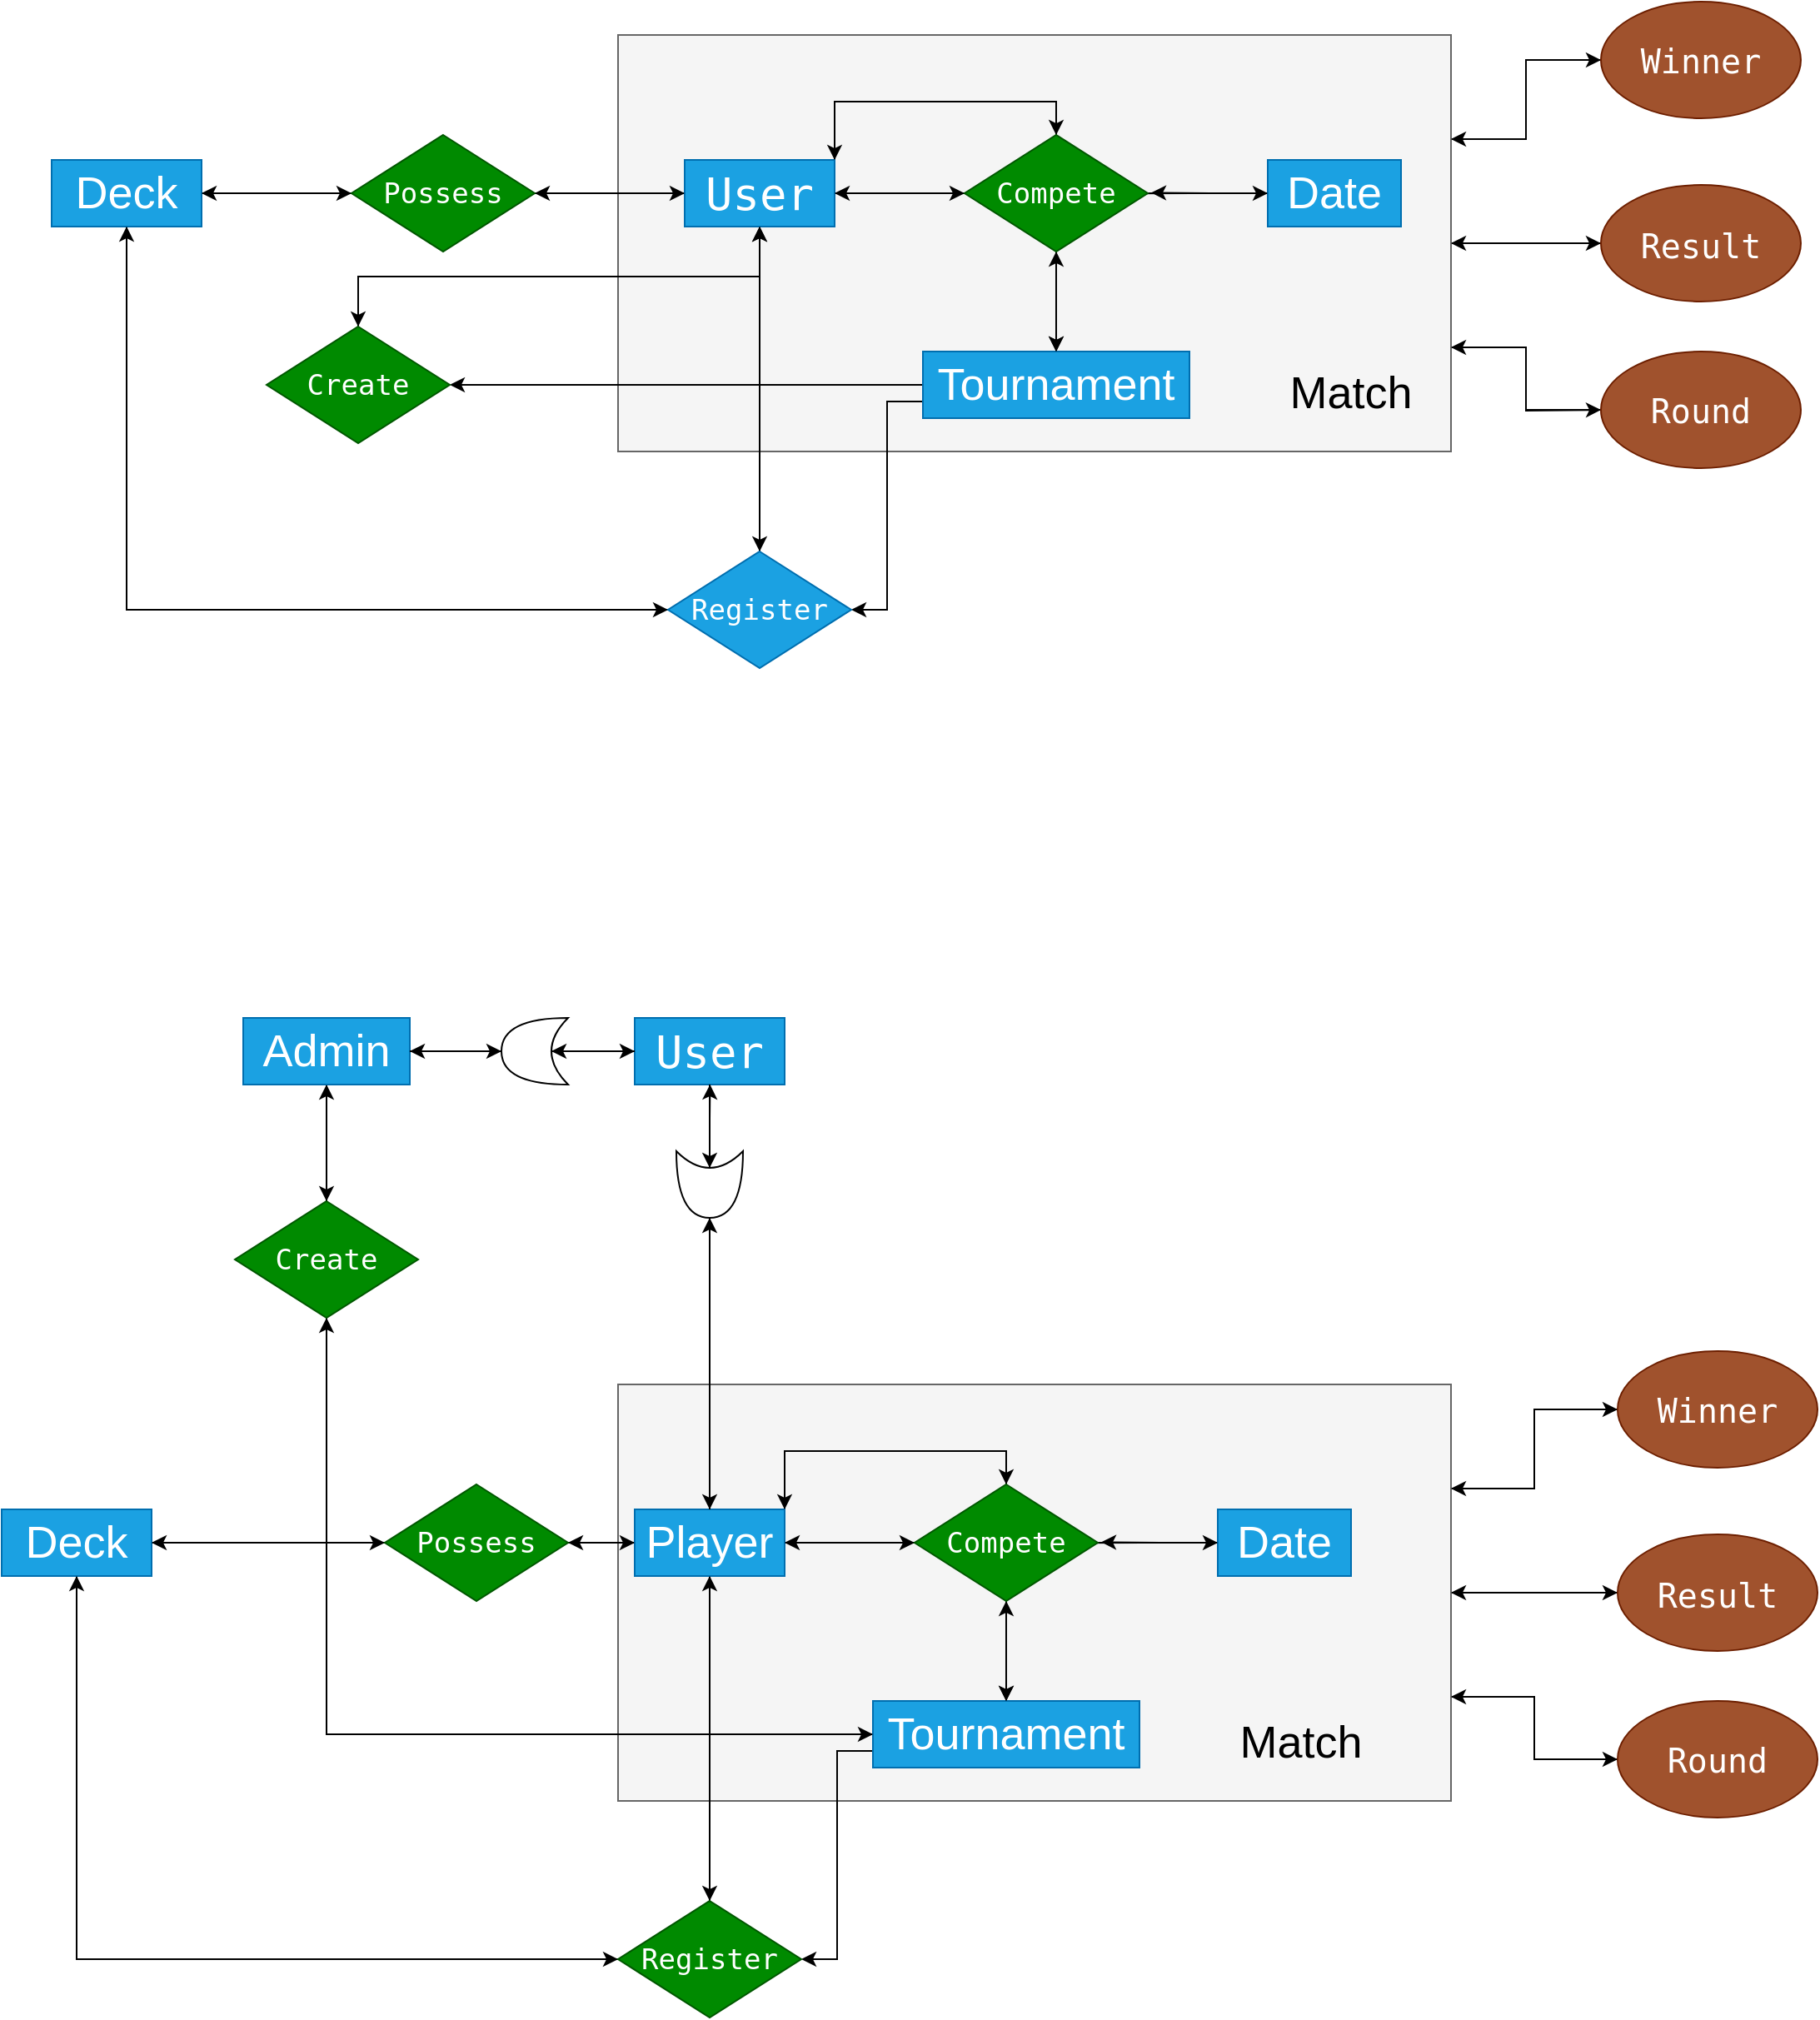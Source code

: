 <mxfile version="21.8.2" type="github">
  <diagram name="Página-1" id="507ssJq4naJnl4tNUfq0">
    <mxGraphModel dx="3663" dy="1540" grid="1" gridSize="10" guides="1" tooltips="1" connect="1" arrows="1" fold="1" page="1" pageScale="1" pageWidth="827" pageHeight="1169" math="0" shadow="0">
      <root>
        <mxCell id="0" />
        <mxCell id="1" parent="0" />
        <mxCell id="hcqY7P8i4j6jx_X3Lm_S-120" style="edgeStyle=orthogonalEdgeStyle;rounded=0;orthogonalLoop=1;jettySize=auto;html=1;exitX=1;exitY=0.5;exitDx=0;exitDy=0;entryX=0;entryY=0.5;entryDx=0;entryDy=0;" edge="1" parent="1" source="hcqY7P8i4j6jx_X3Lm_S-1" target="hcqY7P8i4j6jx_X3Lm_S-118">
          <mxGeometry relative="1" as="geometry" />
        </mxCell>
        <mxCell id="hcqY7P8i4j6jx_X3Lm_S-121" style="edgeStyle=orthogonalEdgeStyle;rounded=0;orthogonalLoop=1;jettySize=auto;html=1;exitX=1;exitY=0.25;exitDx=0;exitDy=0;entryX=0;entryY=0.5;entryDx=0;entryDy=0;" edge="1" parent="1" source="hcqY7P8i4j6jx_X3Lm_S-1" target="hcqY7P8i4j6jx_X3Lm_S-117">
          <mxGeometry relative="1" as="geometry" />
        </mxCell>
        <mxCell id="hcqY7P8i4j6jx_X3Lm_S-122" style="edgeStyle=orthogonalEdgeStyle;rounded=0;orthogonalLoop=1;jettySize=auto;html=1;exitX=1;exitY=0.75;exitDx=0;exitDy=0;" edge="1" parent="1" source="hcqY7P8i4j6jx_X3Lm_S-1">
          <mxGeometry relative="1" as="geometry">
            <mxPoint x="660" y="455" as="targetPoint" />
          </mxGeometry>
        </mxCell>
        <mxCell id="hcqY7P8i4j6jx_X3Lm_S-1" value="" style="rounded=0;whiteSpace=wrap;html=1;fillColor=#f5f5f5;fontColor=#333333;strokeColor=#666666;" vertex="1" parent="1">
          <mxGeometry x="70" y="230" width="500" height="250" as="geometry" />
        </mxCell>
        <mxCell id="hcqY7P8i4j6jx_X3Lm_S-33" style="edgeStyle=orthogonalEdgeStyle;rounded=0;orthogonalLoop=1;jettySize=auto;html=1;exitX=1;exitY=0.5;exitDx=0;exitDy=0;entryX=0;entryY=0.5;entryDx=0;entryDy=0;" edge="1" parent="1" source="hcqY7P8i4j6jx_X3Lm_S-2" target="hcqY7P8i4j6jx_X3Lm_S-30">
          <mxGeometry relative="1" as="geometry" />
        </mxCell>
        <mxCell id="hcqY7P8i4j6jx_X3Lm_S-42" style="edgeStyle=orthogonalEdgeStyle;rounded=0;orthogonalLoop=1;jettySize=auto;html=1;exitX=0.5;exitY=1;exitDx=0;exitDy=0;entryX=0;entryY=0.5;entryDx=0;entryDy=0;" edge="1" parent="1" source="hcqY7P8i4j6jx_X3Lm_S-2" target="hcqY7P8i4j6jx_X3Lm_S-36">
          <mxGeometry relative="1" as="geometry" />
        </mxCell>
        <mxCell id="hcqY7P8i4j6jx_X3Lm_S-2" value="&lt;font style=&quot;font-size: 27px;&quot;&gt;Deck&lt;/font&gt;" style="rounded=0;whiteSpace=wrap;html=1;fillColor=#1ba1e2;strokeColor=#006EAF;fontColor=#ffffff;" vertex="1" parent="1">
          <mxGeometry x="-270" y="305" width="90" height="40" as="geometry" />
        </mxCell>
        <mxCell id="hcqY7P8i4j6jx_X3Lm_S-29" style="edgeStyle=orthogonalEdgeStyle;rounded=0;orthogonalLoop=1;jettySize=auto;html=1;exitX=0.5;exitY=0;exitDx=0;exitDy=0;entryX=0.5;entryY=1;entryDx=0;entryDy=0;" edge="1" parent="1" source="hcqY7P8i4j6jx_X3Lm_S-3" target="hcqY7P8i4j6jx_X3Lm_S-10">
          <mxGeometry relative="1" as="geometry" />
        </mxCell>
        <mxCell id="hcqY7P8i4j6jx_X3Lm_S-35" style="edgeStyle=orthogonalEdgeStyle;rounded=0;orthogonalLoop=1;jettySize=auto;html=1;exitX=0;exitY=0.75;exitDx=0;exitDy=0;entryX=1;entryY=0.5;entryDx=0;entryDy=0;" edge="1" parent="1" source="hcqY7P8i4j6jx_X3Lm_S-3" target="hcqY7P8i4j6jx_X3Lm_S-36">
          <mxGeometry relative="1" as="geometry">
            <mxPoint x="-160.0" y="449.667" as="targetPoint" />
          </mxGeometry>
        </mxCell>
        <mxCell id="hcqY7P8i4j6jx_X3Lm_S-48" style="edgeStyle=orthogonalEdgeStyle;rounded=0;orthogonalLoop=1;jettySize=auto;html=1;exitX=0;exitY=0.5;exitDx=0;exitDy=0;entryX=1;entryY=0.5;entryDx=0;entryDy=0;" edge="1" parent="1" source="hcqY7P8i4j6jx_X3Lm_S-3" target="hcqY7P8i4j6jx_X3Lm_S-45">
          <mxGeometry relative="1" as="geometry" />
        </mxCell>
        <mxCell id="hcqY7P8i4j6jx_X3Lm_S-3" value="&lt;font style=&quot;font-size: 27px;&quot;&gt;Tournament&lt;/font&gt;" style="rounded=0;whiteSpace=wrap;html=1;fillColor=#1ba1e2;strokeColor=#006EAF;fontColor=#ffffff;" vertex="1" parent="1">
          <mxGeometry x="253" y="420" width="160" height="40" as="geometry" />
        </mxCell>
        <mxCell id="hcqY7P8i4j6jx_X3Lm_S-11" style="edgeStyle=orthogonalEdgeStyle;rounded=0;orthogonalLoop=1;jettySize=auto;html=1;entryX=0;entryY=0.5;entryDx=0;entryDy=0;" edge="1" parent="1" source="hcqY7P8i4j6jx_X3Lm_S-4" target="hcqY7P8i4j6jx_X3Lm_S-10">
          <mxGeometry relative="1" as="geometry" />
        </mxCell>
        <mxCell id="hcqY7P8i4j6jx_X3Lm_S-14" style="edgeStyle=orthogonalEdgeStyle;rounded=0;orthogonalLoop=1;jettySize=auto;html=1;exitX=1;exitY=0;exitDx=0;exitDy=0;entryX=0.5;entryY=0;entryDx=0;entryDy=0;" edge="1" parent="1" source="hcqY7P8i4j6jx_X3Lm_S-4" target="hcqY7P8i4j6jx_X3Lm_S-10">
          <mxGeometry relative="1" as="geometry" />
        </mxCell>
        <mxCell id="hcqY7P8i4j6jx_X3Lm_S-31" style="edgeStyle=orthogonalEdgeStyle;rounded=0;orthogonalLoop=1;jettySize=auto;html=1;exitX=0;exitY=0.5;exitDx=0;exitDy=0;entryX=1;entryY=0.5;entryDx=0;entryDy=0;" edge="1" parent="1" source="hcqY7P8i4j6jx_X3Lm_S-4" target="hcqY7P8i4j6jx_X3Lm_S-30">
          <mxGeometry relative="1" as="geometry" />
        </mxCell>
        <mxCell id="hcqY7P8i4j6jx_X3Lm_S-40" style="edgeStyle=orthogonalEdgeStyle;rounded=0;orthogonalLoop=1;jettySize=auto;html=1;exitX=0.5;exitY=1;exitDx=0;exitDy=0;" edge="1" parent="1" source="hcqY7P8i4j6jx_X3Lm_S-4" target="hcqY7P8i4j6jx_X3Lm_S-36">
          <mxGeometry relative="1" as="geometry" />
        </mxCell>
        <mxCell id="hcqY7P8i4j6jx_X3Lm_S-44" style="edgeStyle=orthogonalEdgeStyle;rounded=0;orthogonalLoop=1;jettySize=auto;html=1;exitX=0.5;exitY=1;exitDx=0;exitDy=0;entryX=0.5;entryY=0;entryDx=0;entryDy=0;" edge="1" parent="1" source="hcqY7P8i4j6jx_X3Lm_S-4" target="hcqY7P8i4j6jx_X3Lm_S-45">
          <mxGeometry relative="1" as="geometry">
            <mxPoint x="-90.0" y="430" as="targetPoint" />
          </mxGeometry>
        </mxCell>
        <mxCell id="hcqY7P8i4j6jx_X3Lm_S-4" value="&lt;pre dir=&quot;ltr&quot; style=&quot;text-align: left; line-height: 100%; font-size: 27px;&quot; id=&quot;tw-target-text&quot; data-placeholder=&quot;Traducción&quot; class=&quot;tw-data-text tw-text-large tw-ta&quot;&gt;&lt;font style=&quot;font-size: 27px;&quot;&gt;User&lt;/font&gt;&lt;/pre&gt;" style="rounded=0;whiteSpace=wrap;html=1;fillColor=#1ba1e2;strokeColor=#006EAF;fontColor=#ffffff;" vertex="1" parent="1">
          <mxGeometry x="110" y="305" width="90" height="40" as="geometry" />
        </mxCell>
        <mxCell id="hcqY7P8i4j6jx_X3Lm_S-20" style="edgeStyle=orthogonalEdgeStyle;rounded=0;orthogonalLoop=1;jettySize=auto;html=1;exitX=0;exitY=0.5;exitDx=0;exitDy=0;" edge="1" parent="1" source="hcqY7P8i4j6jx_X3Lm_S-8">
          <mxGeometry relative="1" as="geometry">
            <mxPoint x="370" y="325.143" as="targetPoint" />
          </mxGeometry>
        </mxCell>
        <mxCell id="hcqY7P8i4j6jx_X3Lm_S-38" style="edgeStyle=orthogonalEdgeStyle;rounded=0;orthogonalLoop=1;jettySize=auto;html=1;exitX=0;exitY=0.5;exitDx=0;exitDy=0;" edge="1" parent="1" source="hcqY7P8i4j6jx_X3Lm_S-8">
          <mxGeometry relative="1" as="geometry">
            <mxPoint x="390" y="324.667" as="targetPoint" />
          </mxGeometry>
        </mxCell>
        <mxCell id="hcqY7P8i4j6jx_X3Lm_S-8" value="&lt;font style=&quot;font-size: 27px;&quot;&gt;Date&lt;/font&gt;" style="rounded=0;whiteSpace=wrap;html=1;fillColor=#1ba1e2;strokeColor=#006EAF;fontColor=#ffffff;" vertex="1" parent="1">
          <mxGeometry x="460" y="305" width="80" height="40" as="geometry" />
        </mxCell>
        <mxCell id="hcqY7P8i4j6jx_X3Lm_S-12" style="edgeStyle=orthogonalEdgeStyle;rounded=0;orthogonalLoop=1;jettySize=auto;html=1;" edge="1" parent="1" source="hcqY7P8i4j6jx_X3Lm_S-10" target="hcqY7P8i4j6jx_X3Lm_S-4">
          <mxGeometry relative="1" as="geometry" />
        </mxCell>
        <mxCell id="hcqY7P8i4j6jx_X3Lm_S-15" style="edgeStyle=orthogonalEdgeStyle;rounded=0;orthogonalLoop=1;jettySize=auto;html=1;exitX=0.5;exitY=0;exitDx=0;exitDy=0;entryX=1;entryY=0;entryDx=0;entryDy=0;" edge="1" parent="1" source="hcqY7P8i4j6jx_X3Lm_S-10" target="hcqY7P8i4j6jx_X3Lm_S-4">
          <mxGeometry relative="1" as="geometry" />
        </mxCell>
        <mxCell id="hcqY7P8i4j6jx_X3Lm_S-19" style="edgeStyle=orthogonalEdgeStyle;rounded=0;orthogonalLoop=1;jettySize=auto;html=1;exitX=1;exitY=0.5;exitDx=0;exitDy=0;entryX=1;entryY=0.5;entryDx=0;entryDy=0;" edge="1" parent="1" source="hcqY7P8i4j6jx_X3Lm_S-10" target="hcqY7P8i4j6jx_X3Lm_S-10">
          <mxGeometry relative="1" as="geometry" />
        </mxCell>
        <mxCell id="hcqY7P8i4j6jx_X3Lm_S-28" style="edgeStyle=orthogonalEdgeStyle;rounded=0;orthogonalLoop=1;jettySize=auto;html=1;exitX=0.5;exitY=1;exitDx=0;exitDy=0;entryX=0.5;entryY=0;entryDx=0;entryDy=0;" edge="1" parent="1" source="hcqY7P8i4j6jx_X3Lm_S-10" target="hcqY7P8i4j6jx_X3Lm_S-3">
          <mxGeometry relative="1" as="geometry" />
        </mxCell>
        <mxCell id="hcqY7P8i4j6jx_X3Lm_S-39" style="edgeStyle=orthogonalEdgeStyle;rounded=0;orthogonalLoop=1;jettySize=auto;html=1;exitX=1;exitY=0.5;exitDx=0;exitDy=0;entryX=0;entryY=0.5;entryDx=0;entryDy=0;" edge="1" parent="1" source="hcqY7P8i4j6jx_X3Lm_S-10" target="hcqY7P8i4j6jx_X3Lm_S-8">
          <mxGeometry relative="1" as="geometry" />
        </mxCell>
        <mxCell id="hcqY7P8i4j6jx_X3Lm_S-43" value="" style="edgeStyle=orthogonalEdgeStyle;rounded=0;orthogonalLoop=1;jettySize=auto;html=1;" edge="1" parent="1" source="hcqY7P8i4j6jx_X3Lm_S-10" target="hcqY7P8i4j6jx_X3Lm_S-3">
          <mxGeometry relative="1" as="geometry" />
        </mxCell>
        <mxCell id="hcqY7P8i4j6jx_X3Lm_S-10" value="&lt;pre dir=&quot;ltr&quot; style=&quot;text-align:left&quot; id=&quot;tw-target-text&quot; data-placeholder=&quot;Traducción&quot; class=&quot;tw-data-text tw-text-large tw-ta&quot;&gt;&lt;span style=&quot;font-size: 17px;&quot; lang=&quot;en&quot; class=&quot;Y2IQFc&quot;&gt;Compete&lt;/span&gt;&lt;/pre&gt;" style="rhombus;whiteSpace=wrap;html=1;fillColor=#008a00;fontColor=#ffffff;strokeColor=#005700;" vertex="1" parent="1">
          <mxGeometry x="278" y="290" width="110" height="70" as="geometry" />
        </mxCell>
        <mxCell id="hcqY7P8i4j6jx_X3Lm_S-16" style="edgeStyle=orthogonalEdgeStyle;rounded=0;orthogonalLoop=1;jettySize=auto;html=1;exitX=0.5;exitY=1;exitDx=0;exitDy=0;" edge="1" parent="1" source="hcqY7P8i4j6jx_X3Lm_S-10" target="hcqY7P8i4j6jx_X3Lm_S-10">
          <mxGeometry relative="1" as="geometry" />
        </mxCell>
        <mxCell id="hcqY7P8i4j6jx_X3Lm_S-22" style="edgeStyle=orthogonalEdgeStyle;rounded=0;orthogonalLoop=1;jettySize=auto;html=1;exitX=0.5;exitY=1;exitDx=0;exitDy=0;" edge="1" parent="1" source="hcqY7P8i4j6jx_X3Lm_S-1" target="hcqY7P8i4j6jx_X3Lm_S-1">
          <mxGeometry relative="1" as="geometry" />
        </mxCell>
        <mxCell id="hcqY7P8i4j6jx_X3Lm_S-24" value="&lt;font style=&quot;font-size: 27px;&quot;&gt;Match&lt;/font&gt;" style="text;html=1;strokeColor=none;fillColor=none;align=center;verticalAlign=middle;whiteSpace=wrap;rounded=0;" vertex="1" parent="1">
          <mxGeometry x="480" y="430" width="60" height="30" as="geometry" />
        </mxCell>
        <mxCell id="hcqY7P8i4j6jx_X3Lm_S-32" style="edgeStyle=orthogonalEdgeStyle;rounded=0;orthogonalLoop=1;jettySize=auto;html=1;exitX=1;exitY=0.5;exitDx=0;exitDy=0;entryX=0;entryY=0.5;entryDx=0;entryDy=0;" edge="1" parent="1" source="hcqY7P8i4j6jx_X3Lm_S-30" target="hcqY7P8i4j6jx_X3Lm_S-4">
          <mxGeometry relative="1" as="geometry" />
        </mxCell>
        <mxCell id="hcqY7P8i4j6jx_X3Lm_S-34" style="edgeStyle=orthogonalEdgeStyle;rounded=0;orthogonalLoop=1;jettySize=auto;html=1;exitX=0;exitY=0.5;exitDx=0;exitDy=0;entryX=1;entryY=0.5;entryDx=0;entryDy=0;" edge="1" parent="1" source="hcqY7P8i4j6jx_X3Lm_S-30" target="hcqY7P8i4j6jx_X3Lm_S-2">
          <mxGeometry relative="1" as="geometry" />
        </mxCell>
        <mxCell id="hcqY7P8i4j6jx_X3Lm_S-30" value="&lt;div class=&quot;QmZWSe&quot;&gt;&lt;div class=&quot;DHcWmd&quot;&gt;&lt;/div&gt;&lt;/div&gt;&lt;pre dir=&quot;ltr&quot; style=&quot;text-align: left; font-size: 17px;&quot; id=&quot;tw-target-text&quot; data-placeholder=&quot;Traducción&quot; class=&quot;tw-data-text tw-text-large tw-ta&quot;&gt;Possess&lt;/pre&gt;" style="rhombus;whiteSpace=wrap;html=1;fillColor=#008a00;fontColor=#ffffff;strokeColor=#005700;" vertex="1" parent="1">
          <mxGeometry x="-90" y="290" width="110" height="70" as="geometry" />
        </mxCell>
        <mxCell id="hcqY7P8i4j6jx_X3Lm_S-41" style="edgeStyle=orthogonalEdgeStyle;rounded=0;orthogonalLoop=1;jettySize=auto;html=1;exitX=0;exitY=0.5;exitDx=0;exitDy=0;entryX=0.5;entryY=1;entryDx=0;entryDy=0;" edge="1" parent="1" source="hcqY7P8i4j6jx_X3Lm_S-36" target="hcqY7P8i4j6jx_X3Lm_S-2">
          <mxGeometry relative="1" as="geometry" />
        </mxCell>
        <mxCell id="hcqY7P8i4j6jx_X3Lm_S-50" style="edgeStyle=orthogonalEdgeStyle;rounded=0;orthogonalLoop=1;jettySize=auto;html=1;exitX=0.5;exitY=0;exitDx=0;exitDy=0;entryX=0.5;entryY=1;entryDx=0;entryDy=0;" edge="1" parent="1" source="hcqY7P8i4j6jx_X3Lm_S-36" target="hcqY7P8i4j6jx_X3Lm_S-4">
          <mxGeometry relative="1" as="geometry" />
        </mxCell>
        <mxCell id="hcqY7P8i4j6jx_X3Lm_S-36" value="&lt;pre dir=&quot;ltr&quot; style=&quot;text-align: left; font-size: 17px;&quot; id=&quot;tw-target-text&quot; data-placeholder=&quot;Traducción&quot; class=&quot;tw-data-text tw-text-large tw-ta&quot;&gt;Register&lt;/pre&gt;" style="rhombus;whiteSpace=wrap;html=1;fillColor=#1ba1e2;fontColor=#ffffff;strokeColor=#006EAF;" vertex="1" parent="1">
          <mxGeometry x="100" y="540" width="110" height="70" as="geometry" />
        </mxCell>
        <mxCell id="hcqY7P8i4j6jx_X3Lm_S-49" style="edgeStyle=orthogonalEdgeStyle;rounded=0;orthogonalLoop=1;jettySize=auto;html=1;exitX=0.5;exitY=0;exitDx=0;exitDy=0;" edge="1" parent="1" source="hcqY7P8i4j6jx_X3Lm_S-45" target="hcqY7P8i4j6jx_X3Lm_S-4">
          <mxGeometry relative="1" as="geometry" />
        </mxCell>
        <mxCell id="hcqY7P8i4j6jx_X3Lm_S-45" value="&lt;pre dir=&quot;ltr&quot; style=&quot;text-align: left; font-size: 17px;&quot; id=&quot;tw-target-text&quot; data-placeholder=&quot;Traducción&quot; class=&quot;tw-data-text tw-text-large tw-ta&quot;&gt;&lt;span lang=&quot;en&quot; class=&quot;Y2IQFc&quot; style=&quot;font-size: 17px;&quot;&gt;Create&lt;/span&gt;&lt;/pre&gt;" style="rhombus;whiteSpace=wrap;html=1;fontSize=17;fillColor=#008a00;fontColor=#ffffff;strokeColor=#005700;" vertex="1" parent="1">
          <mxGeometry x="-141" y="405" width="110" height="70" as="geometry" />
        </mxCell>
        <mxCell id="hcqY7P8i4j6jx_X3Lm_S-111" style="edgeStyle=orthogonalEdgeStyle;rounded=0;orthogonalLoop=1;jettySize=auto;html=1;exitX=1;exitY=0.25;exitDx=0;exitDy=0;entryX=0;entryY=0.5;entryDx=0;entryDy=0;" edge="1" parent="1" source="hcqY7P8i4j6jx_X3Lm_S-51" target="hcqY7P8i4j6jx_X3Lm_S-107">
          <mxGeometry relative="1" as="geometry" />
        </mxCell>
        <mxCell id="hcqY7P8i4j6jx_X3Lm_S-113" style="edgeStyle=orthogonalEdgeStyle;rounded=0;orthogonalLoop=1;jettySize=auto;html=1;exitX=1;exitY=0.5;exitDx=0;exitDy=0;entryX=0;entryY=0.5;entryDx=0;entryDy=0;" edge="1" parent="1" source="hcqY7P8i4j6jx_X3Lm_S-51" target="hcqY7P8i4j6jx_X3Lm_S-108">
          <mxGeometry relative="1" as="geometry">
            <mxPoint x="660" y="1164.5" as="targetPoint" />
          </mxGeometry>
        </mxCell>
        <mxCell id="hcqY7P8i4j6jx_X3Lm_S-116" style="edgeStyle=orthogonalEdgeStyle;rounded=0;orthogonalLoop=1;jettySize=auto;html=1;exitX=1;exitY=0.75;exitDx=0;exitDy=0;entryX=0;entryY=0.5;entryDx=0;entryDy=0;" edge="1" parent="1" source="hcqY7P8i4j6jx_X3Lm_S-51" target="hcqY7P8i4j6jx_X3Lm_S-109">
          <mxGeometry relative="1" as="geometry" />
        </mxCell>
        <mxCell id="hcqY7P8i4j6jx_X3Lm_S-51" value="" style="rounded=0;whiteSpace=wrap;html=1;fillColor=#f5f5f5;fontColor=#333333;strokeColor=#666666;" vertex="1" parent="1">
          <mxGeometry x="70" y="1040" width="500" height="250" as="geometry" />
        </mxCell>
        <mxCell id="hcqY7P8i4j6jx_X3Lm_S-52" style="edgeStyle=orthogonalEdgeStyle;rounded=0;orthogonalLoop=1;jettySize=auto;html=1;exitX=1;exitY=0.5;exitDx=0;exitDy=0;entryX=0;entryY=0.5;entryDx=0;entryDy=0;" edge="1" parent="1" source="hcqY7P8i4j6jx_X3Lm_S-54" target="hcqY7P8i4j6jx_X3Lm_S-80">
          <mxGeometry relative="1" as="geometry" />
        </mxCell>
        <mxCell id="hcqY7P8i4j6jx_X3Lm_S-53" style="edgeStyle=orthogonalEdgeStyle;rounded=0;orthogonalLoop=1;jettySize=auto;html=1;exitX=0.5;exitY=1;exitDx=0;exitDy=0;entryX=0;entryY=0.5;entryDx=0;entryDy=0;" edge="1" parent="1" source="hcqY7P8i4j6jx_X3Lm_S-54" target="hcqY7P8i4j6jx_X3Lm_S-83">
          <mxGeometry relative="1" as="geometry" />
        </mxCell>
        <mxCell id="hcqY7P8i4j6jx_X3Lm_S-54" value="&lt;font style=&quot;font-size: 27px;&quot;&gt;Deck&lt;/font&gt;" style="rounded=0;whiteSpace=wrap;html=1;fillColor=#1ba1e2;strokeColor=#006EAF;fontColor=#ffffff;" vertex="1" parent="1">
          <mxGeometry x="-300" y="1115" width="90" height="40" as="geometry" />
        </mxCell>
        <mxCell id="hcqY7P8i4j6jx_X3Lm_S-55" style="edgeStyle=orthogonalEdgeStyle;rounded=0;orthogonalLoop=1;jettySize=auto;html=1;exitX=0.5;exitY=0;exitDx=0;exitDy=0;entryX=0.5;entryY=1;entryDx=0;entryDy=0;" edge="1" parent="1" source="hcqY7P8i4j6jx_X3Lm_S-58" target="hcqY7P8i4j6jx_X3Lm_S-74">
          <mxGeometry relative="1" as="geometry" />
        </mxCell>
        <mxCell id="hcqY7P8i4j6jx_X3Lm_S-56" style="edgeStyle=orthogonalEdgeStyle;rounded=0;orthogonalLoop=1;jettySize=auto;html=1;exitX=0;exitY=0.75;exitDx=0;exitDy=0;entryX=1;entryY=0.5;entryDx=0;entryDy=0;" edge="1" parent="1" source="hcqY7P8i4j6jx_X3Lm_S-58" target="hcqY7P8i4j6jx_X3Lm_S-83">
          <mxGeometry relative="1" as="geometry">
            <mxPoint x="-190.0" y="1259.667" as="targetPoint" />
          </mxGeometry>
        </mxCell>
        <mxCell id="hcqY7P8i4j6jx_X3Lm_S-102" style="edgeStyle=orthogonalEdgeStyle;rounded=0;orthogonalLoop=1;jettySize=auto;html=1;exitX=0;exitY=0.5;exitDx=0;exitDy=0;entryX=0.5;entryY=1;entryDx=0;entryDy=0;" edge="1" parent="1" source="hcqY7P8i4j6jx_X3Lm_S-58" target="hcqY7P8i4j6jx_X3Lm_S-85">
          <mxGeometry relative="1" as="geometry" />
        </mxCell>
        <mxCell id="hcqY7P8i4j6jx_X3Lm_S-58" value="&lt;font style=&quot;font-size: 27px;&quot;&gt;Tournament&lt;/font&gt;" style="rounded=0;whiteSpace=wrap;html=1;fillColor=#1ba1e2;strokeColor=#006EAF;fontColor=#ffffff;" vertex="1" parent="1">
          <mxGeometry x="223" y="1230" width="160" height="40" as="geometry" />
        </mxCell>
        <mxCell id="hcqY7P8i4j6jx_X3Lm_S-59" style="edgeStyle=orthogonalEdgeStyle;rounded=0;orthogonalLoop=1;jettySize=auto;html=1;entryX=0;entryY=0.5;entryDx=0;entryDy=0;" edge="1" parent="1" source="hcqY7P8i4j6jx_X3Lm_S-64" target="hcqY7P8i4j6jx_X3Lm_S-74">
          <mxGeometry relative="1" as="geometry" />
        </mxCell>
        <mxCell id="hcqY7P8i4j6jx_X3Lm_S-60" style="edgeStyle=orthogonalEdgeStyle;rounded=0;orthogonalLoop=1;jettySize=auto;html=1;exitX=1;exitY=0;exitDx=0;exitDy=0;entryX=0.5;entryY=0;entryDx=0;entryDy=0;" edge="1" parent="1" source="hcqY7P8i4j6jx_X3Lm_S-64" target="hcqY7P8i4j6jx_X3Lm_S-74">
          <mxGeometry relative="1" as="geometry" />
        </mxCell>
        <mxCell id="hcqY7P8i4j6jx_X3Lm_S-61" style="edgeStyle=orthogonalEdgeStyle;rounded=0;orthogonalLoop=1;jettySize=auto;html=1;exitX=0;exitY=0.5;exitDx=0;exitDy=0;entryX=1;entryY=0.5;entryDx=0;entryDy=0;" edge="1" parent="1" source="hcqY7P8i4j6jx_X3Lm_S-64" target="hcqY7P8i4j6jx_X3Lm_S-80">
          <mxGeometry relative="1" as="geometry" />
        </mxCell>
        <mxCell id="hcqY7P8i4j6jx_X3Lm_S-62" style="edgeStyle=orthogonalEdgeStyle;rounded=0;orthogonalLoop=1;jettySize=auto;html=1;exitX=0.5;exitY=1;exitDx=0;exitDy=0;" edge="1" parent="1" source="hcqY7P8i4j6jx_X3Lm_S-64" target="hcqY7P8i4j6jx_X3Lm_S-83">
          <mxGeometry relative="1" as="geometry" />
        </mxCell>
        <mxCell id="hcqY7P8i4j6jx_X3Lm_S-64" value="Player" style="rounded=0;whiteSpace=wrap;html=1;fillColor=#1ba1e2;strokeColor=#006EAF;fontSize=27;fontColor=#ffffff;" vertex="1" parent="1">
          <mxGeometry x="80" y="1115" width="90" height="40" as="geometry" />
        </mxCell>
        <mxCell id="hcqY7P8i4j6jx_X3Lm_S-65" style="edgeStyle=orthogonalEdgeStyle;rounded=0;orthogonalLoop=1;jettySize=auto;html=1;exitX=0;exitY=0.5;exitDx=0;exitDy=0;" edge="1" parent="1" source="hcqY7P8i4j6jx_X3Lm_S-67">
          <mxGeometry relative="1" as="geometry">
            <mxPoint x="340" y="1135.143" as="targetPoint" />
          </mxGeometry>
        </mxCell>
        <mxCell id="hcqY7P8i4j6jx_X3Lm_S-66" style="edgeStyle=orthogonalEdgeStyle;rounded=0;orthogonalLoop=1;jettySize=auto;html=1;exitX=0;exitY=0.5;exitDx=0;exitDy=0;" edge="1" parent="1" source="hcqY7P8i4j6jx_X3Lm_S-67">
          <mxGeometry relative="1" as="geometry">
            <mxPoint x="360" y="1134.667" as="targetPoint" />
          </mxGeometry>
        </mxCell>
        <mxCell id="hcqY7P8i4j6jx_X3Lm_S-67" value="&lt;font style=&quot;font-size: 27px;&quot;&gt;Date&lt;/font&gt;" style="rounded=0;whiteSpace=wrap;html=1;fillColor=#1ba1e2;strokeColor=#006EAF;fontColor=#ffffff;" vertex="1" parent="1">
          <mxGeometry x="430" y="1115" width="80" height="40" as="geometry" />
        </mxCell>
        <mxCell id="hcqY7P8i4j6jx_X3Lm_S-68" style="edgeStyle=orthogonalEdgeStyle;rounded=0;orthogonalLoop=1;jettySize=auto;html=1;" edge="1" parent="1" source="hcqY7P8i4j6jx_X3Lm_S-74" target="hcqY7P8i4j6jx_X3Lm_S-64">
          <mxGeometry relative="1" as="geometry" />
        </mxCell>
        <mxCell id="hcqY7P8i4j6jx_X3Lm_S-69" style="edgeStyle=orthogonalEdgeStyle;rounded=0;orthogonalLoop=1;jettySize=auto;html=1;exitX=0.5;exitY=0;exitDx=0;exitDy=0;entryX=1;entryY=0;entryDx=0;entryDy=0;" edge="1" parent="1" source="hcqY7P8i4j6jx_X3Lm_S-74" target="hcqY7P8i4j6jx_X3Lm_S-64">
          <mxGeometry relative="1" as="geometry" />
        </mxCell>
        <mxCell id="hcqY7P8i4j6jx_X3Lm_S-70" style="edgeStyle=orthogonalEdgeStyle;rounded=0;orthogonalLoop=1;jettySize=auto;html=1;exitX=1;exitY=0.5;exitDx=0;exitDy=0;entryX=1;entryY=0.5;entryDx=0;entryDy=0;" edge="1" parent="1" source="hcqY7P8i4j6jx_X3Lm_S-74" target="hcqY7P8i4j6jx_X3Lm_S-74">
          <mxGeometry relative="1" as="geometry" />
        </mxCell>
        <mxCell id="hcqY7P8i4j6jx_X3Lm_S-71" style="edgeStyle=orthogonalEdgeStyle;rounded=0;orthogonalLoop=1;jettySize=auto;html=1;exitX=0.5;exitY=1;exitDx=0;exitDy=0;entryX=0.5;entryY=0;entryDx=0;entryDy=0;" edge="1" parent="1" source="hcqY7P8i4j6jx_X3Lm_S-74" target="hcqY7P8i4j6jx_X3Lm_S-58">
          <mxGeometry relative="1" as="geometry" />
        </mxCell>
        <mxCell id="hcqY7P8i4j6jx_X3Lm_S-72" style="edgeStyle=orthogonalEdgeStyle;rounded=0;orthogonalLoop=1;jettySize=auto;html=1;exitX=1;exitY=0.5;exitDx=0;exitDy=0;entryX=0;entryY=0.5;entryDx=0;entryDy=0;" edge="1" parent="1" source="hcqY7P8i4j6jx_X3Lm_S-74" target="hcqY7P8i4j6jx_X3Lm_S-67">
          <mxGeometry relative="1" as="geometry" />
        </mxCell>
        <mxCell id="hcqY7P8i4j6jx_X3Lm_S-73" value="" style="edgeStyle=orthogonalEdgeStyle;rounded=0;orthogonalLoop=1;jettySize=auto;html=1;" edge="1" parent="1" source="hcqY7P8i4j6jx_X3Lm_S-74" target="hcqY7P8i4j6jx_X3Lm_S-58">
          <mxGeometry relative="1" as="geometry" />
        </mxCell>
        <mxCell id="hcqY7P8i4j6jx_X3Lm_S-74" value="&lt;pre dir=&quot;ltr&quot; style=&quot;text-align:left&quot; id=&quot;tw-target-text&quot; data-placeholder=&quot;Traducción&quot; class=&quot;tw-data-text tw-text-large tw-ta&quot;&gt;&lt;span style=&quot;font-size: 17px;&quot; lang=&quot;en&quot; class=&quot;Y2IQFc&quot;&gt;Compete&lt;/span&gt;&lt;/pre&gt;" style="rhombus;whiteSpace=wrap;html=1;fillColor=#008a00;fontColor=#ffffff;strokeColor=#005700;" vertex="1" parent="1">
          <mxGeometry x="248" y="1100" width="110" height="70" as="geometry" />
        </mxCell>
        <mxCell id="hcqY7P8i4j6jx_X3Lm_S-75" style="edgeStyle=orthogonalEdgeStyle;rounded=0;orthogonalLoop=1;jettySize=auto;html=1;exitX=0.5;exitY=1;exitDx=0;exitDy=0;" edge="1" parent="1" source="hcqY7P8i4j6jx_X3Lm_S-74" target="hcqY7P8i4j6jx_X3Lm_S-74">
          <mxGeometry relative="1" as="geometry" />
        </mxCell>
        <mxCell id="hcqY7P8i4j6jx_X3Lm_S-76" style="edgeStyle=orthogonalEdgeStyle;rounded=0;orthogonalLoop=1;jettySize=auto;html=1;exitX=0.5;exitY=1;exitDx=0;exitDy=0;" edge="1" parent="1" source="hcqY7P8i4j6jx_X3Lm_S-51" target="hcqY7P8i4j6jx_X3Lm_S-51">
          <mxGeometry relative="1" as="geometry" />
        </mxCell>
        <mxCell id="hcqY7P8i4j6jx_X3Lm_S-77" value="&lt;font style=&quot;font-size: 27px;&quot;&gt;Match&lt;/font&gt;" style="text;html=1;strokeColor=none;fillColor=none;align=center;verticalAlign=middle;whiteSpace=wrap;rounded=0;" vertex="1" parent="1">
          <mxGeometry x="450" y="1240" width="60" height="30" as="geometry" />
        </mxCell>
        <mxCell id="hcqY7P8i4j6jx_X3Lm_S-78" style="edgeStyle=orthogonalEdgeStyle;rounded=0;orthogonalLoop=1;jettySize=auto;html=1;exitX=1;exitY=0.5;exitDx=0;exitDy=0;entryX=0;entryY=0.5;entryDx=0;entryDy=0;" edge="1" parent="1" source="hcqY7P8i4j6jx_X3Lm_S-80" target="hcqY7P8i4j6jx_X3Lm_S-64">
          <mxGeometry relative="1" as="geometry" />
        </mxCell>
        <mxCell id="hcqY7P8i4j6jx_X3Lm_S-79" style="edgeStyle=orthogonalEdgeStyle;rounded=0;orthogonalLoop=1;jettySize=auto;html=1;exitX=0;exitY=0.5;exitDx=0;exitDy=0;entryX=1;entryY=0.5;entryDx=0;entryDy=0;" edge="1" parent="1" source="hcqY7P8i4j6jx_X3Lm_S-80" target="hcqY7P8i4j6jx_X3Lm_S-54">
          <mxGeometry relative="1" as="geometry" />
        </mxCell>
        <mxCell id="hcqY7P8i4j6jx_X3Lm_S-80" value="&lt;div class=&quot;QmZWSe&quot;&gt;&lt;div class=&quot;DHcWmd&quot;&gt;&lt;/div&gt;&lt;/div&gt;&lt;pre dir=&quot;ltr&quot; style=&quot;text-align: left; font-size: 17px;&quot; id=&quot;tw-target-text&quot; data-placeholder=&quot;Traducción&quot; class=&quot;tw-data-text tw-text-large tw-ta&quot;&gt;Possess&lt;/pre&gt;" style="rhombus;whiteSpace=wrap;html=1;fillColor=#008a00;fontColor=#ffffff;strokeColor=#005700;" vertex="1" parent="1">
          <mxGeometry x="-70" y="1100" width="110" height="70" as="geometry" />
        </mxCell>
        <mxCell id="hcqY7P8i4j6jx_X3Lm_S-81" style="edgeStyle=orthogonalEdgeStyle;rounded=0;orthogonalLoop=1;jettySize=auto;html=1;exitX=0;exitY=0.5;exitDx=0;exitDy=0;entryX=0.5;entryY=1;entryDx=0;entryDy=0;" edge="1" parent="1" source="hcqY7P8i4j6jx_X3Lm_S-83" target="hcqY7P8i4j6jx_X3Lm_S-54">
          <mxGeometry relative="1" as="geometry" />
        </mxCell>
        <mxCell id="hcqY7P8i4j6jx_X3Lm_S-82" style="edgeStyle=orthogonalEdgeStyle;rounded=0;orthogonalLoop=1;jettySize=auto;html=1;exitX=0.5;exitY=0;exitDx=0;exitDy=0;entryX=0.5;entryY=1;entryDx=0;entryDy=0;" edge="1" parent="1" source="hcqY7P8i4j6jx_X3Lm_S-83" target="hcqY7P8i4j6jx_X3Lm_S-64">
          <mxGeometry relative="1" as="geometry" />
        </mxCell>
        <mxCell id="hcqY7P8i4j6jx_X3Lm_S-83" value="&lt;pre dir=&quot;ltr&quot; style=&quot;text-align: left; font-size: 17px;&quot; id=&quot;tw-target-text&quot; data-placeholder=&quot;Traducción&quot; class=&quot;tw-data-text tw-text-large tw-ta&quot;&gt;Register&lt;/pre&gt;" style="rhombus;whiteSpace=wrap;html=1;fillColor=#008a00;fontColor=#ffffff;strokeColor=#005700;" vertex="1" parent="1">
          <mxGeometry x="70" y="1350" width="110" height="70" as="geometry" />
        </mxCell>
        <mxCell id="hcqY7P8i4j6jx_X3Lm_S-103" style="edgeStyle=orthogonalEdgeStyle;rounded=0;orthogonalLoop=1;jettySize=auto;html=1;exitX=0.5;exitY=1;exitDx=0;exitDy=0;entryX=0;entryY=0.5;entryDx=0;entryDy=0;" edge="1" parent="1" source="hcqY7P8i4j6jx_X3Lm_S-85" target="hcqY7P8i4j6jx_X3Lm_S-58">
          <mxGeometry relative="1" as="geometry" />
        </mxCell>
        <mxCell id="hcqY7P8i4j6jx_X3Lm_S-104" style="edgeStyle=orthogonalEdgeStyle;rounded=0;orthogonalLoop=1;jettySize=auto;html=1;exitX=0.5;exitY=0;exitDx=0;exitDy=0;entryX=0.5;entryY=1;entryDx=0;entryDy=0;" edge="1" parent="1" source="hcqY7P8i4j6jx_X3Lm_S-85" target="hcqY7P8i4j6jx_X3Lm_S-95">
          <mxGeometry relative="1" as="geometry">
            <mxPoint x="-86.087" y="870" as="targetPoint" />
          </mxGeometry>
        </mxCell>
        <mxCell id="hcqY7P8i4j6jx_X3Lm_S-85" value="&lt;pre dir=&quot;ltr&quot; style=&quot;text-align: left; font-size: 17px;&quot; id=&quot;tw-target-text&quot; data-placeholder=&quot;Traducción&quot; class=&quot;tw-data-text tw-text-large tw-ta&quot;&gt;&lt;span lang=&quot;en&quot; class=&quot;Y2IQFc&quot; style=&quot;font-size: 17px;&quot;&gt;Create&lt;/span&gt;&lt;/pre&gt;" style="rhombus;whiteSpace=wrap;html=1;fontSize=17;fillColor=#008a00;strokeColor=#005700;fontColor=#ffffff;" vertex="1" parent="1">
          <mxGeometry x="-160" y="930" width="110" height="70" as="geometry" />
        </mxCell>
        <mxCell id="hcqY7P8i4j6jx_X3Lm_S-87" value="&lt;pre dir=&quot;ltr&quot; style=&quot;text-align: left; line-height: 100%; font-size: 27px;&quot; id=&quot;tw-target-text&quot; data-placeholder=&quot;Traducción&quot; class=&quot;tw-data-text tw-text-large tw-ta&quot;&gt;&lt;font style=&quot;font-size: 27px;&quot;&gt;User&lt;/font&gt;&lt;/pre&gt;" style="rounded=0;whiteSpace=wrap;html=1;fillColor=#1ba1e2;strokeColor=#006EAF;fontColor=#ffffff;" vertex="1" parent="1">
          <mxGeometry x="80" y="820" width="90" height="40" as="geometry" />
        </mxCell>
        <mxCell id="hcqY7P8i4j6jx_X3Lm_S-94" style="edgeStyle=orthogonalEdgeStyle;rounded=0;orthogonalLoop=1;jettySize=auto;html=1;exitX=1;exitY=0.5;exitDx=0;exitDy=0;exitPerimeter=0;entryX=0.5;entryY=0;entryDx=0;entryDy=0;" edge="1" parent="1" source="hcqY7P8i4j6jx_X3Lm_S-88" target="hcqY7P8i4j6jx_X3Lm_S-64">
          <mxGeometry relative="1" as="geometry" />
        </mxCell>
        <mxCell id="hcqY7P8i4j6jx_X3Lm_S-101" style="edgeStyle=orthogonalEdgeStyle;rounded=0;orthogonalLoop=1;jettySize=auto;html=1;exitX=0.25;exitY=0.5;exitDx=0;exitDy=0;exitPerimeter=0;" edge="1" parent="1" source="hcqY7P8i4j6jx_X3Lm_S-88">
          <mxGeometry relative="1" as="geometry">
            <mxPoint x="125.222" y="860" as="targetPoint" />
          </mxGeometry>
        </mxCell>
        <mxCell id="hcqY7P8i4j6jx_X3Lm_S-88" value="" style="shape=xor;whiteSpace=wrap;html=1;rotation=90;" vertex="1" parent="1">
          <mxGeometry x="105" y="900" width="40" height="40" as="geometry" />
        </mxCell>
        <mxCell id="hcqY7P8i4j6jx_X3Lm_S-96" style="edgeStyle=orthogonalEdgeStyle;rounded=0;orthogonalLoop=1;jettySize=auto;html=1;exitX=1;exitY=0.5;exitDx=0;exitDy=0;exitPerimeter=0;entryX=1;entryY=0.5;entryDx=0;entryDy=0;" edge="1" parent="1" source="hcqY7P8i4j6jx_X3Lm_S-89" target="hcqY7P8i4j6jx_X3Lm_S-95">
          <mxGeometry relative="1" as="geometry" />
        </mxCell>
        <mxCell id="hcqY7P8i4j6jx_X3Lm_S-97" style="edgeStyle=orthogonalEdgeStyle;rounded=0;orthogonalLoop=1;jettySize=auto;html=1;exitX=0.25;exitY=0.5;exitDx=0;exitDy=0;exitPerimeter=0;entryX=0;entryY=0.5;entryDx=0;entryDy=0;" edge="1" parent="1" source="hcqY7P8i4j6jx_X3Lm_S-89" target="hcqY7P8i4j6jx_X3Lm_S-87">
          <mxGeometry relative="1" as="geometry" />
        </mxCell>
        <mxCell id="hcqY7P8i4j6jx_X3Lm_S-89" value="" style="shape=xor;whiteSpace=wrap;html=1;rotation=-180;" vertex="1" parent="1">
          <mxGeometry y="820" width="40" height="40" as="geometry" />
        </mxCell>
        <mxCell id="hcqY7P8i4j6jx_X3Lm_S-92" style="edgeStyle=orthogonalEdgeStyle;rounded=0;orthogonalLoop=1;jettySize=auto;html=1;exitX=0;exitY=0.5;exitDx=0;exitDy=0;entryX=0.25;entryY=0.5;entryDx=0;entryDy=0;entryPerimeter=0;" edge="1" parent="1" source="hcqY7P8i4j6jx_X3Lm_S-87" target="hcqY7P8i4j6jx_X3Lm_S-89">
          <mxGeometry relative="1" as="geometry" />
        </mxCell>
        <mxCell id="hcqY7P8i4j6jx_X3Lm_S-93" style="edgeStyle=orthogonalEdgeStyle;rounded=0;orthogonalLoop=1;jettySize=auto;html=1;entryX=0.25;entryY=0.5;entryDx=0;entryDy=0;entryPerimeter=0;" edge="1" parent="1" source="hcqY7P8i4j6jx_X3Lm_S-87" target="hcqY7P8i4j6jx_X3Lm_S-88">
          <mxGeometry relative="1" as="geometry" />
        </mxCell>
        <mxCell id="hcqY7P8i4j6jx_X3Lm_S-105" style="edgeStyle=orthogonalEdgeStyle;rounded=0;orthogonalLoop=1;jettySize=auto;html=1;exitX=0.5;exitY=1;exitDx=0;exitDy=0;" edge="1" parent="1" source="hcqY7P8i4j6jx_X3Lm_S-95" target="hcqY7P8i4j6jx_X3Lm_S-85">
          <mxGeometry relative="1" as="geometry" />
        </mxCell>
        <mxCell id="hcqY7P8i4j6jx_X3Lm_S-95" value="&lt;font style=&quot;font-size: 27px;&quot;&gt;Admin&lt;/font&gt;" style="rounded=0;whiteSpace=wrap;html=1;fillColor=#1ba1e2;strokeColor=#006EAF;fontColor=#ffffff;" vertex="1" parent="1">
          <mxGeometry x="-155" y="820" width="100" height="40" as="geometry" />
        </mxCell>
        <mxCell id="hcqY7P8i4j6jx_X3Lm_S-98" style="edgeStyle=orthogonalEdgeStyle;rounded=0;orthogonalLoop=1;jettySize=auto;html=1;exitX=1;exitY=0.5;exitDx=0;exitDy=0;entryX=1;entryY=0.5;entryDx=0;entryDy=0;entryPerimeter=0;" edge="1" parent="1" source="hcqY7P8i4j6jx_X3Lm_S-95" target="hcqY7P8i4j6jx_X3Lm_S-89">
          <mxGeometry relative="1" as="geometry" />
        </mxCell>
        <mxCell id="hcqY7P8i4j6jx_X3Lm_S-99" style="edgeStyle=orthogonalEdgeStyle;rounded=0;orthogonalLoop=1;jettySize=auto;html=1;exitX=0.5;exitY=0;exitDx=0;exitDy=0;entryX=1;entryY=0.5;entryDx=0;entryDy=0;entryPerimeter=0;" edge="1" parent="1" source="hcqY7P8i4j6jx_X3Lm_S-64" target="hcqY7P8i4j6jx_X3Lm_S-88">
          <mxGeometry relative="1" as="geometry" />
        </mxCell>
        <mxCell id="hcqY7P8i4j6jx_X3Lm_S-112" style="edgeStyle=orthogonalEdgeStyle;rounded=0;orthogonalLoop=1;jettySize=auto;html=1;exitX=0;exitY=0.5;exitDx=0;exitDy=0;entryX=1;entryY=0.25;entryDx=0;entryDy=0;" edge="1" parent="1" source="hcqY7P8i4j6jx_X3Lm_S-107" target="hcqY7P8i4j6jx_X3Lm_S-51">
          <mxGeometry relative="1" as="geometry" />
        </mxCell>
        <mxCell id="hcqY7P8i4j6jx_X3Lm_S-107" value="&lt;pre dir=&quot;ltr&quot; style=&quot;text-align: left; font-size: 11px;&quot; id=&quot;tw-target-text&quot; data-placeholder=&quot;Traducción&quot; class=&quot;tw-data-text tw-text-large tw-ta&quot;&gt;&lt;font style=&quot;font-size: 20px;&quot;&gt;Winner&lt;/font&gt;&lt;/pre&gt;" style="ellipse;whiteSpace=wrap;html=1;fillColor=#a0522d;fontColor=#ffffff;strokeColor=#6D1F00;" vertex="1" parent="1">
          <mxGeometry x="670" y="1020" width="120" height="70" as="geometry" />
        </mxCell>
        <mxCell id="hcqY7P8i4j6jx_X3Lm_S-114" style="edgeStyle=orthogonalEdgeStyle;rounded=0;orthogonalLoop=1;jettySize=auto;html=1;exitX=0;exitY=0.5;exitDx=0;exitDy=0;entryX=1;entryY=0.5;entryDx=0;entryDy=0;" edge="1" parent="1" source="hcqY7P8i4j6jx_X3Lm_S-108" target="hcqY7P8i4j6jx_X3Lm_S-51">
          <mxGeometry relative="1" as="geometry" />
        </mxCell>
        <mxCell id="hcqY7P8i4j6jx_X3Lm_S-108" value="&lt;pre dir=&quot;ltr&quot; style=&quot;text-align: left; font-size: 26px;&quot; id=&quot;tw-target-text&quot; data-placeholder=&quot;Traducción&quot; class=&quot;tw-data-text tw-text-large tw-ta&quot;&gt;&lt;font size=&quot;1&quot;&gt;&lt;span style=&quot;font-size: 20px;&quot; lang=&quot;en&quot; class=&quot;Y2IQFc&quot;&gt;Result&lt;/span&gt;&lt;/font&gt;&lt;/pre&gt;" style="ellipse;whiteSpace=wrap;html=1;fillColor=#a0522d;fontColor=#ffffff;strokeColor=#6D1F00;" vertex="1" parent="1">
          <mxGeometry x="670" y="1130" width="120" height="70" as="geometry" />
        </mxCell>
        <mxCell id="hcqY7P8i4j6jx_X3Lm_S-115" style="edgeStyle=orthogonalEdgeStyle;rounded=0;orthogonalLoop=1;jettySize=auto;html=1;exitX=0;exitY=0.5;exitDx=0;exitDy=0;entryX=1;entryY=0.75;entryDx=0;entryDy=0;" edge="1" parent="1" source="hcqY7P8i4j6jx_X3Lm_S-109" target="hcqY7P8i4j6jx_X3Lm_S-51">
          <mxGeometry relative="1" as="geometry" />
        </mxCell>
        <mxCell id="hcqY7P8i4j6jx_X3Lm_S-109" value="&lt;pre dir=&quot;ltr&quot; style=&quot;text-align:left&quot; id=&quot;tw-target-text&quot; data-placeholder=&quot;Traducción&quot; class=&quot;tw-data-text tw-text-large tw-ta&quot;&gt;&lt;span style=&quot;font-size: 20px;&quot; lang=&quot;en&quot; class=&quot;Y2IQFc&quot;&gt;Round&lt;/span&gt;&lt;/pre&gt;" style="ellipse;whiteSpace=wrap;html=1;fillColor=#a0522d;fontColor=#ffffff;strokeColor=#6D1F00;" vertex="1" parent="1">
          <mxGeometry x="670" y="1230" width="120" height="70" as="geometry" />
        </mxCell>
        <mxCell id="hcqY7P8i4j6jx_X3Lm_S-125" style="edgeStyle=orthogonalEdgeStyle;rounded=0;orthogonalLoop=1;jettySize=auto;html=1;exitX=0;exitY=0.5;exitDx=0;exitDy=0;entryX=1;entryY=0.25;entryDx=0;entryDy=0;" edge="1" parent="1" source="hcqY7P8i4j6jx_X3Lm_S-117" target="hcqY7P8i4j6jx_X3Lm_S-1">
          <mxGeometry relative="1" as="geometry" />
        </mxCell>
        <mxCell id="hcqY7P8i4j6jx_X3Lm_S-117" value="&lt;pre dir=&quot;ltr&quot; style=&quot;text-align: left; font-size: 11px;&quot; id=&quot;tw-target-text&quot; data-placeholder=&quot;Traducción&quot; class=&quot;tw-data-text tw-text-large tw-ta&quot;&gt;&lt;font style=&quot;font-size: 20px;&quot;&gt;Winner&lt;/font&gt;&lt;/pre&gt;" style="ellipse;whiteSpace=wrap;html=1;fillColor=#a0522d;strokeColor=#6D1F00;fontColor=#ffffff;" vertex="1" parent="1">
          <mxGeometry x="660" y="210" width="120" height="70" as="geometry" />
        </mxCell>
        <mxCell id="hcqY7P8i4j6jx_X3Lm_S-124" style="edgeStyle=orthogonalEdgeStyle;rounded=0;orthogonalLoop=1;jettySize=auto;html=1;exitX=0;exitY=0.5;exitDx=0;exitDy=0;" edge="1" parent="1" source="hcqY7P8i4j6jx_X3Lm_S-118" target="hcqY7P8i4j6jx_X3Lm_S-1">
          <mxGeometry relative="1" as="geometry" />
        </mxCell>
        <mxCell id="hcqY7P8i4j6jx_X3Lm_S-118" value="&lt;pre dir=&quot;ltr&quot; style=&quot;text-align: left; font-size: 26px;&quot; id=&quot;tw-target-text&quot; data-placeholder=&quot;Traducción&quot; class=&quot;tw-data-text tw-text-large tw-ta&quot;&gt;&lt;font size=&quot;1&quot;&gt;&lt;span style=&quot;font-size: 20px;&quot; lang=&quot;en&quot; class=&quot;Y2IQFc&quot;&gt;Result&lt;/span&gt;&lt;/font&gt;&lt;/pre&gt;" style="ellipse;whiteSpace=wrap;html=1;fillColor=#a0522d;strokeColor=#6D1F00;fontColor=#ffffff;" vertex="1" parent="1">
          <mxGeometry x="660" y="320" width="120" height="70" as="geometry" />
        </mxCell>
        <mxCell id="hcqY7P8i4j6jx_X3Lm_S-123" style="edgeStyle=orthogonalEdgeStyle;rounded=0;orthogonalLoop=1;jettySize=auto;html=1;exitX=0;exitY=0.5;exitDx=0;exitDy=0;entryX=1;entryY=0.75;entryDx=0;entryDy=0;" edge="1" parent="1" source="hcqY7P8i4j6jx_X3Lm_S-119" target="hcqY7P8i4j6jx_X3Lm_S-1">
          <mxGeometry relative="1" as="geometry" />
        </mxCell>
        <mxCell id="hcqY7P8i4j6jx_X3Lm_S-119" value="&lt;pre dir=&quot;ltr&quot; style=&quot;text-align:left&quot; id=&quot;tw-target-text&quot; data-placeholder=&quot;Traducción&quot; class=&quot;tw-data-text tw-text-large tw-ta&quot;&gt;&lt;span style=&quot;font-size: 20px;&quot; lang=&quot;en&quot; class=&quot;Y2IQFc&quot;&gt;Round&lt;/span&gt;&lt;/pre&gt;" style="ellipse;whiteSpace=wrap;html=1;fillColor=#a0522d;strokeColor=#6D1F00;fontColor=#ffffff;" vertex="1" parent="1">
          <mxGeometry x="660" y="420" width="120" height="70" as="geometry" />
        </mxCell>
      </root>
    </mxGraphModel>
  </diagram>
</mxfile>
